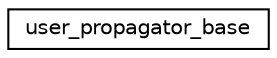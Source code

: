 digraph "Graphical Class Hierarchy"
{
  edge [fontname="Helvetica",fontsize="10",labelfontname="Helvetica",labelfontsize="10"];
  node [fontname="Helvetica",fontsize="10",shape=record];
  rankdir="LR";
  Node0 [label="user_propagator_base",height=0.2,width=0.4,color="black", fillcolor="white", style="filled",URL="$classz3_1_1user__propagator__base.html"];
}

